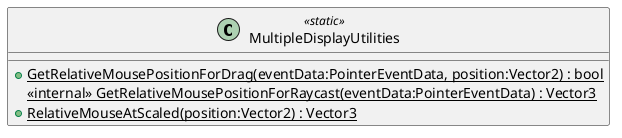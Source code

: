 @startuml
class MultipleDisplayUtilities <<static>> {
    + {static} GetRelativeMousePositionForDrag(eventData:PointerEventData, position:Vector2) : bool
    <<internal>> {static} GetRelativeMousePositionForRaycast(eventData:PointerEventData) : Vector3
    + {static} RelativeMouseAtScaled(position:Vector2) : Vector3
}
@enduml
